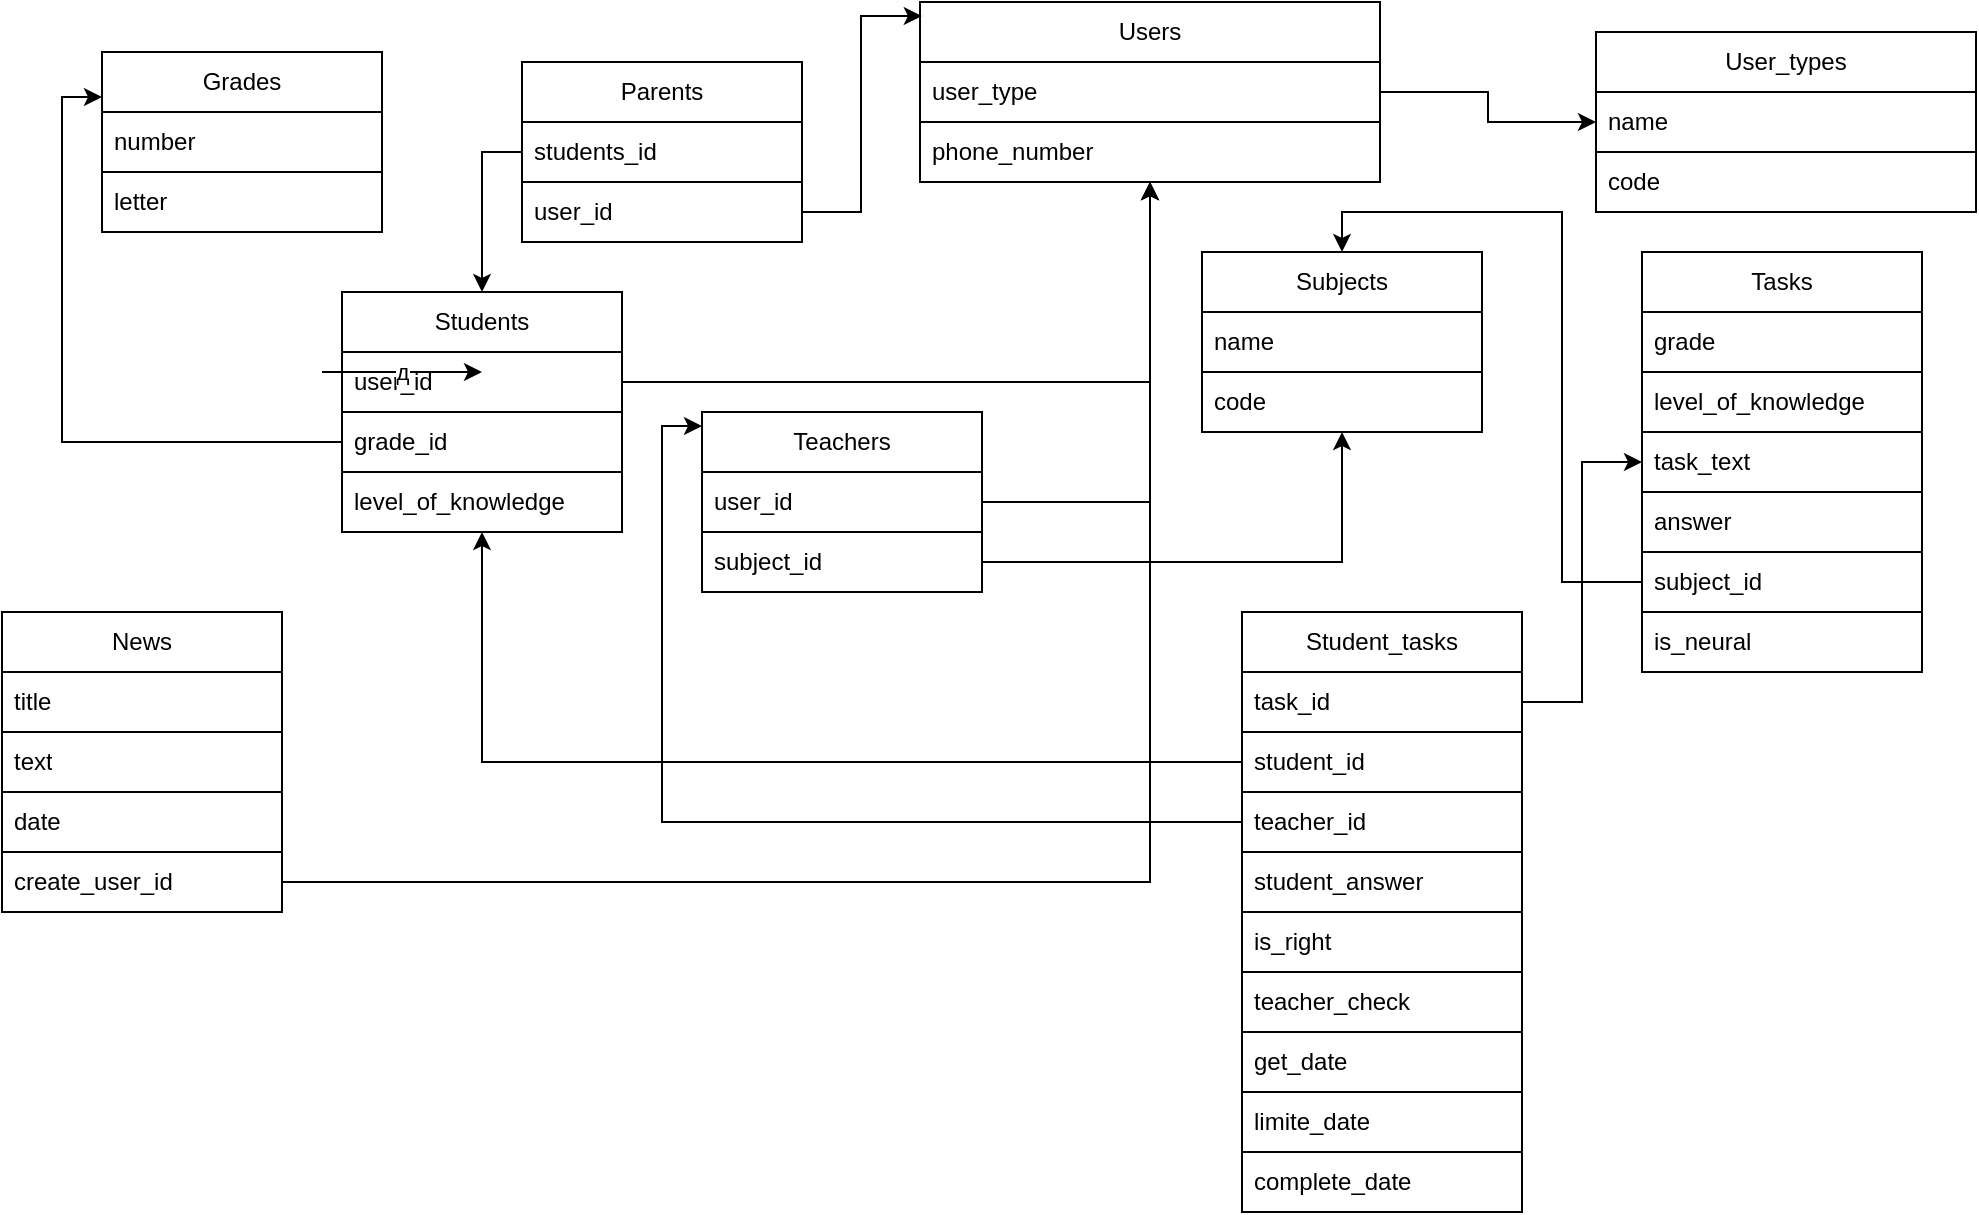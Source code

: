 <mxfile version="22.0.0" type="device">
  <diagram name="Страница — 1" id="TlTzNoyFXhzt8g94bJ8a">
    <mxGraphModel dx="1139" dy="568" grid="1" gridSize="10" guides="1" tooltips="1" connect="1" arrows="1" fold="1" page="1" pageScale="1" pageWidth="827" pageHeight="1169" math="0" shadow="0">
      <root>
        <mxCell id="0" />
        <mxCell id="1" parent="0" />
        <mxCell id="6qMcxpl18eVCSLGqhHvp-5" value="Users" style="swimlane;fontStyle=0;childLayout=stackLayout;horizontal=1;startSize=30;horizontalStack=0;resizeParent=1;resizeParentMax=0;resizeLast=0;collapsible=1;marginBottom=0;whiteSpace=wrap;html=1;strokeColor=default;" parent="1" vertex="1">
          <mxGeometry x="299" y="115" width="230" height="90" as="geometry" />
        </mxCell>
        <mxCell id="6qMcxpl18eVCSLGqhHvp-6" value="user_type" style="text;strokeColor=default;fillColor=none;align=left;verticalAlign=middle;spacingLeft=4;spacingRight=4;overflow=hidden;points=[[0,0.5],[1,0.5]];portConstraint=eastwest;rotatable=0;whiteSpace=wrap;html=1;" parent="6qMcxpl18eVCSLGqhHvp-5" vertex="1">
          <mxGeometry y="30" width="230" height="30" as="geometry" />
        </mxCell>
        <mxCell id="6qMcxpl18eVCSLGqhHvp-22" value="phone_number" style="text;strokeColor=default;fillColor=none;align=left;verticalAlign=middle;spacingLeft=4;spacingRight=4;overflow=hidden;points=[[0,0.5],[1,0.5]];portConstraint=eastwest;rotatable=0;whiteSpace=wrap;html=1;" parent="6qMcxpl18eVCSLGqhHvp-5" vertex="1">
          <mxGeometry y="60" width="230" height="30" as="geometry" />
        </mxCell>
        <mxCell id="6qMcxpl18eVCSLGqhHvp-16" value="User_types" style="swimlane;fontStyle=0;childLayout=stackLayout;horizontal=1;startSize=30;horizontalStack=0;resizeParent=1;resizeParentMax=0;resizeLast=0;collapsible=1;marginBottom=0;whiteSpace=wrap;html=1;strokeColor=default;" parent="1" vertex="1">
          <mxGeometry x="637" y="130" width="190" height="90" as="geometry" />
        </mxCell>
        <mxCell id="6qMcxpl18eVCSLGqhHvp-17" value="name" style="text;strokeColor=default;fillColor=none;align=left;verticalAlign=middle;spacingLeft=4;spacingRight=4;overflow=hidden;points=[[0,0.5],[1,0.5]];portConstraint=eastwest;rotatable=0;whiteSpace=wrap;html=1;" parent="6qMcxpl18eVCSLGqhHvp-16" vertex="1">
          <mxGeometry y="30" width="190" height="30" as="geometry" />
        </mxCell>
        <mxCell id="6qMcxpl18eVCSLGqhHvp-18" value="code" style="text;strokeColor=default;fillColor=none;align=left;verticalAlign=middle;spacingLeft=4;spacingRight=4;overflow=hidden;points=[[0,0.5],[1,0.5]];portConstraint=eastwest;rotatable=0;whiteSpace=wrap;html=1;" parent="6qMcxpl18eVCSLGqhHvp-16" vertex="1">
          <mxGeometry y="60" width="190" height="30" as="geometry" />
        </mxCell>
        <mxCell id="6qMcxpl18eVCSLGqhHvp-21" style="edgeStyle=orthogonalEdgeStyle;rounded=0;orthogonalLoop=1;jettySize=auto;html=1;strokeColor=default;" parent="1" source="6qMcxpl18eVCSLGqhHvp-6" target="6qMcxpl18eVCSLGqhHvp-16" edge="1">
          <mxGeometry relative="1" as="geometry" />
        </mxCell>
        <mxCell id="6qMcxpl18eVCSLGqhHvp-23" value="Students" style="swimlane;fontStyle=0;childLayout=stackLayout;horizontal=1;startSize=30;horizontalStack=0;resizeParent=1;resizeParentMax=0;resizeLast=0;collapsible=1;marginBottom=0;whiteSpace=wrap;html=1;" parent="1" vertex="1">
          <mxGeometry x="10" y="260" width="140" height="120" as="geometry" />
        </mxCell>
        <mxCell id="6qMcxpl18eVCSLGqhHvp-27" value="user_id" style="text;strokeColor=default;fillColor=none;align=left;verticalAlign=middle;spacingLeft=4;spacingRight=4;overflow=hidden;points=[[0,0.5],[1,0.5]];portConstraint=eastwest;rotatable=0;whiteSpace=wrap;html=1;" parent="6qMcxpl18eVCSLGqhHvp-23" vertex="1">
          <mxGeometry y="30" width="140" height="30" as="geometry" />
        </mxCell>
        <mxCell id="6qMcxpl18eVCSLGqhHvp-41" value="grade_id" style="text;strokeColor=default;fillColor=none;align=left;verticalAlign=middle;spacingLeft=4;spacingRight=4;overflow=hidden;points=[[0,0.5],[1,0.5]];portConstraint=eastwest;rotatable=0;whiteSpace=wrap;html=1;" parent="6qMcxpl18eVCSLGqhHvp-23" vertex="1">
          <mxGeometry y="60" width="140" height="30" as="geometry" />
        </mxCell>
        <mxCell id="6qMcxpl18eVCSLGqhHvp-26" value="level_of_knowledge" style="text;strokeColor=none;fillColor=none;align=left;verticalAlign=middle;spacingLeft=4;spacingRight=4;overflow=hidden;points=[[0,0.5],[1,0.5]];portConstraint=eastwest;rotatable=0;whiteSpace=wrap;html=1;" parent="6qMcxpl18eVCSLGqhHvp-23" vertex="1">
          <mxGeometry y="90" width="140" height="30" as="geometry" />
        </mxCell>
        <mxCell id="6qMcxpl18eVCSLGqhHvp-28" style="edgeStyle=orthogonalEdgeStyle;rounded=0;orthogonalLoop=1;jettySize=auto;html=1;strokeColor=default;" parent="1" source="6qMcxpl18eVCSLGqhHvp-27" target="6qMcxpl18eVCSLGqhHvp-5" edge="1">
          <mxGeometry relative="1" as="geometry" />
        </mxCell>
        <mxCell id="6qMcxpl18eVCSLGqhHvp-29" value="Teachers" style="swimlane;fontStyle=0;childLayout=stackLayout;horizontal=1;startSize=30;horizontalStack=0;resizeParent=1;resizeParentMax=0;resizeLast=0;collapsible=1;marginBottom=0;whiteSpace=wrap;html=1;" parent="1" vertex="1">
          <mxGeometry x="190" y="320" width="140" height="90" as="geometry" />
        </mxCell>
        <mxCell id="6qMcxpl18eVCSLGqhHvp-31" value="user_id" style="text;strokeColor=none;fillColor=none;align=left;verticalAlign=middle;spacingLeft=4;spacingRight=4;overflow=hidden;points=[[0,0.5],[1,0.5]];portConstraint=eastwest;rotatable=0;whiteSpace=wrap;html=1;" parent="6qMcxpl18eVCSLGqhHvp-29" vertex="1">
          <mxGeometry y="30" width="140" height="30" as="geometry" />
        </mxCell>
        <mxCell id="6qMcxpl18eVCSLGqhHvp-32" value="subject_id" style="text;strokeColor=default;fillColor=none;align=left;verticalAlign=middle;spacingLeft=4;spacingRight=4;overflow=hidden;points=[[0,0.5],[1,0.5]];portConstraint=eastwest;rotatable=0;whiteSpace=wrap;html=1;" parent="6qMcxpl18eVCSLGqhHvp-29" vertex="1">
          <mxGeometry y="60" width="140" height="30" as="geometry" />
        </mxCell>
        <mxCell id="6qMcxpl18eVCSLGqhHvp-33" style="edgeStyle=orthogonalEdgeStyle;rounded=0;orthogonalLoop=1;jettySize=auto;html=1;" parent="1" source="6qMcxpl18eVCSLGqhHvp-31" target="6qMcxpl18eVCSLGqhHvp-5" edge="1">
          <mxGeometry relative="1" as="geometry" />
        </mxCell>
        <mxCell id="6qMcxpl18eVCSLGqhHvp-35" value="Grades" style="swimlane;fontStyle=0;childLayout=stackLayout;horizontal=1;startSize=30;horizontalStack=0;resizeParent=1;resizeParentMax=0;resizeLast=0;collapsible=1;marginBottom=0;whiteSpace=wrap;html=1;" parent="1" vertex="1">
          <mxGeometry x="-110" y="140" width="140" height="90" as="geometry" />
        </mxCell>
        <mxCell id="6qMcxpl18eVCSLGqhHvp-36" value="number" style="text;strokeColor=none;fillColor=none;align=left;verticalAlign=middle;spacingLeft=4;spacingRight=4;overflow=hidden;points=[[0,0.5],[1,0.5]];portConstraint=eastwest;rotatable=0;whiteSpace=wrap;html=1;" parent="6qMcxpl18eVCSLGqhHvp-35" vertex="1">
          <mxGeometry y="30" width="140" height="30" as="geometry" />
        </mxCell>
        <mxCell id="6qMcxpl18eVCSLGqhHvp-38" value="letter" style="text;strokeColor=default;fillColor=none;align=left;verticalAlign=middle;spacingLeft=4;spacingRight=4;overflow=hidden;points=[[0,0.5],[1,0.5]];portConstraint=eastwest;rotatable=0;whiteSpace=wrap;html=1;" parent="6qMcxpl18eVCSLGqhHvp-35" vertex="1">
          <mxGeometry y="60" width="140" height="30" as="geometry" />
        </mxCell>
        <mxCell id="6qMcxpl18eVCSLGqhHvp-42" style="edgeStyle=orthogonalEdgeStyle;rounded=0;orthogonalLoop=1;jettySize=auto;html=1;entryX=0;entryY=0.25;entryDx=0;entryDy=0;" parent="1" source="6qMcxpl18eVCSLGqhHvp-41" target="6qMcxpl18eVCSLGqhHvp-35" edge="1">
          <mxGeometry relative="1" as="geometry" />
        </mxCell>
        <mxCell id="6qMcxpl18eVCSLGqhHvp-43" value="Tasks" style="swimlane;fontStyle=0;childLayout=stackLayout;horizontal=1;startSize=30;horizontalStack=0;resizeParent=1;resizeParentMax=0;resizeLast=0;collapsible=1;marginBottom=0;whiteSpace=wrap;html=1;" parent="1" vertex="1">
          <mxGeometry x="660" y="240" width="140" height="210" as="geometry" />
        </mxCell>
        <mxCell id="6qMcxpl18eVCSLGqhHvp-46" value="grade" style="text;strokeColor=none;fillColor=none;align=left;verticalAlign=middle;spacingLeft=4;spacingRight=4;overflow=hidden;points=[[0,0.5],[1,0.5]];portConstraint=eastwest;rotatable=0;whiteSpace=wrap;html=1;" parent="6qMcxpl18eVCSLGqhHvp-43" vertex="1">
          <mxGeometry y="30" width="140" height="30" as="geometry" />
        </mxCell>
        <mxCell id="pGRS_5brknBx6gsPws7l-1" value="level_of_knowledge" style="text;strokeColor=default;fillColor=none;align=left;verticalAlign=middle;spacingLeft=4;spacingRight=4;overflow=hidden;points=[[0,0.5],[1,0.5]];portConstraint=eastwest;rotatable=0;whiteSpace=wrap;html=1;" parent="6qMcxpl18eVCSLGqhHvp-43" vertex="1">
          <mxGeometry y="60" width="140" height="30" as="geometry" />
        </mxCell>
        <mxCell id="pGRS_5brknBx6gsPws7l-3" value="task_text" style="text;strokeColor=default;fillColor=none;align=left;verticalAlign=middle;spacingLeft=4;spacingRight=4;overflow=hidden;points=[[0,0.5],[1,0.5]];portConstraint=eastwest;rotatable=0;whiteSpace=wrap;html=1;" parent="6qMcxpl18eVCSLGqhHvp-43" vertex="1">
          <mxGeometry y="90" width="140" height="30" as="geometry" />
        </mxCell>
        <mxCell id="pGRS_5brknBx6gsPws7l-4" value="answer" style="text;strokeColor=default;fillColor=none;align=left;verticalAlign=middle;spacingLeft=4;spacingRight=4;overflow=hidden;points=[[0,0.5],[1,0.5]];portConstraint=eastwest;rotatable=0;whiteSpace=wrap;html=1;" parent="6qMcxpl18eVCSLGqhHvp-43" vertex="1">
          <mxGeometry y="120" width="140" height="30" as="geometry" />
        </mxCell>
        <mxCell id="pGRS_5brknBx6gsPws7l-5" value="subject_id" style="text;strokeColor=default;fillColor=none;align=left;verticalAlign=middle;spacingLeft=4;spacingRight=4;overflow=hidden;points=[[0,0.5],[1,0.5]];portConstraint=eastwest;rotatable=0;whiteSpace=wrap;html=1;" parent="6qMcxpl18eVCSLGqhHvp-43" vertex="1">
          <mxGeometry y="150" width="140" height="30" as="geometry" />
        </mxCell>
        <mxCell id="pGRS_5brknBx6gsPws7l-25" value="is_neural" style="text;strokeColor=default;fillColor=none;align=left;verticalAlign=middle;spacingLeft=4;spacingRight=4;overflow=hidden;points=[[0,0.5],[1,0.5]];portConstraint=eastwest;rotatable=0;whiteSpace=wrap;html=1;" parent="6qMcxpl18eVCSLGqhHvp-43" vertex="1">
          <mxGeometry y="180" width="140" height="30" as="geometry" />
        </mxCell>
        <mxCell id="pGRS_5brknBx6gsPws7l-6" value="Subjects" style="swimlane;fontStyle=0;childLayout=stackLayout;horizontal=1;startSize=30;horizontalStack=0;resizeParent=1;resizeParentMax=0;resizeLast=0;collapsible=1;marginBottom=0;whiteSpace=wrap;html=1;" parent="1" vertex="1">
          <mxGeometry x="440" y="240" width="140" height="90" as="geometry" />
        </mxCell>
        <mxCell id="pGRS_5brknBx6gsPws7l-7" value="name" style="text;strokeColor=none;fillColor=none;align=left;verticalAlign=middle;spacingLeft=4;spacingRight=4;overflow=hidden;points=[[0,0.5],[1,0.5]];portConstraint=eastwest;rotatable=0;whiteSpace=wrap;html=1;" parent="pGRS_5brknBx6gsPws7l-6" vertex="1">
          <mxGeometry y="30" width="140" height="30" as="geometry" />
        </mxCell>
        <mxCell id="pGRS_5brknBx6gsPws7l-8" value="code" style="text;strokeColor=default;fillColor=none;align=left;verticalAlign=middle;spacingLeft=4;spacingRight=4;overflow=hidden;points=[[0,0.5],[1,0.5]];portConstraint=eastwest;rotatable=0;whiteSpace=wrap;html=1;" parent="pGRS_5brknBx6gsPws7l-6" vertex="1">
          <mxGeometry y="60" width="140" height="30" as="geometry" />
        </mxCell>
        <mxCell id="pGRS_5brknBx6gsPws7l-10" style="edgeStyle=orthogonalEdgeStyle;rounded=0;orthogonalLoop=1;jettySize=auto;html=1;" parent="1" source="6qMcxpl18eVCSLGqhHvp-32" target="pGRS_5brknBx6gsPws7l-6" edge="1">
          <mxGeometry relative="1" as="geometry" />
        </mxCell>
        <mxCell id="pGRS_5brknBx6gsPws7l-11" style="edgeStyle=orthogonalEdgeStyle;rounded=0;orthogonalLoop=1;jettySize=auto;html=1;entryX=0.5;entryY=0;entryDx=0;entryDy=0;" parent="1" source="pGRS_5brknBx6gsPws7l-5" target="pGRS_5brknBx6gsPws7l-6" edge="1">
          <mxGeometry relative="1" as="geometry" />
        </mxCell>
        <mxCell id="pGRS_5brknBx6gsPws7l-12" value="Student_tasks" style="swimlane;fontStyle=0;childLayout=stackLayout;horizontal=1;startSize=30;horizontalStack=0;resizeParent=1;resizeParentMax=0;resizeLast=0;collapsible=1;marginBottom=0;whiteSpace=wrap;html=1;" parent="1" vertex="1">
          <mxGeometry x="460" y="420" width="140" height="300" as="geometry" />
        </mxCell>
        <mxCell id="pGRS_5brknBx6gsPws7l-13" value="task_id" style="text;strokeColor=default;fillColor=none;align=left;verticalAlign=middle;spacingLeft=4;spacingRight=4;overflow=hidden;points=[[0,0.5],[1,0.5]];portConstraint=eastwest;rotatable=0;whiteSpace=wrap;html=1;" parent="pGRS_5brknBx6gsPws7l-12" vertex="1">
          <mxGeometry y="30" width="140" height="30" as="geometry" />
        </mxCell>
        <mxCell id="pGRS_5brknBx6gsPws7l-14" value="student_id" style="text;strokeColor=default;fillColor=none;align=left;verticalAlign=middle;spacingLeft=4;spacingRight=4;overflow=hidden;points=[[0,0.5],[1,0.5]];portConstraint=eastwest;rotatable=0;whiteSpace=wrap;html=1;" parent="pGRS_5brknBx6gsPws7l-12" vertex="1">
          <mxGeometry y="60" width="140" height="30" as="geometry" />
        </mxCell>
        <mxCell id="pGRS_5brknBx6gsPws7l-15" value="teacher_id" style="text;strokeColor=none;fillColor=none;align=left;verticalAlign=middle;spacingLeft=4;spacingRight=4;overflow=hidden;points=[[0,0.5],[1,0.5]];portConstraint=eastwest;rotatable=0;whiteSpace=wrap;html=1;" parent="pGRS_5brknBx6gsPws7l-12" vertex="1">
          <mxGeometry y="90" width="140" height="30" as="geometry" />
        </mxCell>
        <mxCell id="pGRS_5brknBx6gsPws7l-21" value="student_answer" style="text;strokeColor=default;fillColor=none;align=left;verticalAlign=middle;spacingLeft=4;spacingRight=4;overflow=hidden;points=[[0,0.5],[1,0.5]];portConstraint=eastwest;rotatable=0;whiteSpace=wrap;html=1;" parent="pGRS_5brknBx6gsPws7l-12" vertex="1">
          <mxGeometry y="120" width="140" height="30" as="geometry" />
        </mxCell>
        <mxCell id="pGRS_5brknBx6gsPws7l-22" value="is_right" style="text;strokeColor=default;fillColor=none;align=left;verticalAlign=middle;spacingLeft=4;spacingRight=4;overflow=hidden;points=[[0,0.5],[1,0.5]];portConstraint=eastwest;rotatable=0;whiteSpace=wrap;html=1;" parent="pGRS_5brknBx6gsPws7l-12" vertex="1">
          <mxGeometry y="150" width="140" height="30" as="geometry" />
        </mxCell>
        <mxCell id="pGRS_5brknBx6gsPws7l-23" value="teacher_check" style="text;strokeColor=default;fillColor=none;align=left;verticalAlign=middle;spacingLeft=4;spacingRight=4;overflow=hidden;points=[[0,0.5],[1,0.5]];portConstraint=eastwest;rotatable=0;whiteSpace=wrap;html=1;" parent="pGRS_5brknBx6gsPws7l-12" vertex="1">
          <mxGeometry y="180" width="140" height="30" as="geometry" />
        </mxCell>
        <mxCell id="pGRS_5brknBx6gsPws7l-39" value="get_date" style="text;strokeColor=default;fillColor=none;align=left;verticalAlign=middle;spacingLeft=4;spacingRight=4;overflow=hidden;points=[[0,0.5],[1,0.5]];portConstraint=eastwest;rotatable=0;whiteSpace=wrap;html=1;" parent="pGRS_5brknBx6gsPws7l-12" vertex="1">
          <mxGeometry y="210" width="140" height="30" as="geometry" />
        </mxCell>
        <mxCell id="pGRS_5brknBx6gsPws7l-40" value="limite_date" style="text;strokeColor=default;fillColor=none;align=left;verticalAlign=middle;spacingLeft=4;spacingRight=4;overflow=hidden;points=[[0,0.5],[1,0.5]];portConstraint=eastwest;rotatable=0;whiteSpace=wrap;html=1;" parent="pGRS_5brknBx6gsPws7l-12" vertex="1">
          <mxGeometry y="240" width="140" height="30" as="geometry" />
        </mxCell>
        <mxCell id="pGRS_5brknBx6gsPws7l-41" value="complete_date" style="text;strokeColor=default;fillColor=none;align=left;verticalAlign=middle;spacingLeft=4;spacingRight=4;overflow=hidden;points=[[0,0.5],[1,0.5]];portConstraint=eastwest;rotatable=0;whiteSpace=wrap;html=1;" parent="pGRS_5brknBx6gsPws7l-12" vertex="1">
          <mxGeometry y="270" width="140" height="30" as="geometry" />
        </mxCell>
        <mxCell id="pGRS_5brknBx6gsPws7l-16" style="edgeStyle=orthogonalEdgeStyle;rounded=0;orthogonalLoop=1;jettySize=auto;html=1;" parent="1" source="pGRS_5brknBx6gsPws7l-13" target="6qMcxpl18eVCSLGqhHvp-43" edge="1">
          <mxGeometry relative="1" as="geometry" />
        </mxCell>
        <mxCell id="pGRS_5brknBx6gsPws7l-19" style="edgeStyle=orthogonalEdgeStyle;rounded=0;orthogonalLoop=1;jettySize=auto;html=1;" parent="1" source="pGRS_5brknBx6gsPws7l-14" target="6qMcxpl18eVCSLGqhHvp-23" edge="1">
          <mxGeometry relative="1" as="geometry" />
        </mxCell>
        <mxCell id="pGRS_5brknBx6gsPws7l-20" style="edgeStyle=orthogonalEdgeStyle;rounded=0;orthogonalLoop=1;jettySize=auto;html=1;entryX=0;entryY=0.078;entryDx=0;entryDy=0;entryPerimeter=0;" parent="1" source="pGRS_5brknBx6gsPws7l-15" target="6qMcxpl18eVCSLGqhHvp-29" edge="1">
          <mxGeometry relative="1" as="geometry" />
        </mxCell>
        <mxCell id="pGRS_5brknBx6gsPws7l-26" value="Parents" style="swimlane;fontStyle=0;childLayout=stackLayout;horizontal=1;startSize=30;horizontalStack=0;resizeParent=1;resizeParentMax=0;resizeLast=0;collapsible=1;marginBottom=0;whiteSpace=wrap;html=1;" parent="1" vertex="1">
          <mxGeometry x="100" y="145" width="140" height="90" as="geometry" />
        </mxCell>
        <mxCell id="pGRS_5brknBx6gsPws7l-27" value="students_id" style="text;strokeColor=default;fillColor=none;align=left;verticalAlign=middle;spacingLeft=4;spacingRight=4;overflow=hidden;points=[[0,0.5],[1,0.5]];portConstraint=eastwest;rotatable=0;whiteSpace=wrap;html=1;" parent="pGRS_5brknBx6gsPws7l-26" vertex="1">
          <mxGeometry y="30" width="140" height="30" as="geometry" />
        </mxCell>
        <mxCell id="pGRS_5brknBx6gsPws7l-33" value="user_id" style="text;strokeColor=default;fillColor=none;align=left;verticalAlign=middle;spacingLeft=4;spacingRight=4;overflow=hidden;points=[[0,0.5],[1,0.5]];portConstraint=eastwest;rotatable=0;whiteSpace=wrap;html=1;" parent="pGRS_5brknBx6gsPws7l-26" vertex="1">
          <mxGeometry y="60" width="140" height="30" as="geometry" />
        </mxCell>
        <mxCell id="pGRS_5brknBx6gsPws7l-30" style="edgeStyle=orthogonalEdgeStyle;rounded=0;orthogonalLoop=1;jettySize=auto;html=1;" parent="1" source="pGRS_5brknBx6gsPws7l-27" target="6qMcxpl18eVCSLGqhHvp-23" edge="1">
          <mxGeometry relative="1" as="geometry" />
        </mxCell>
        <mxCell id="pGRS_5brknBx6gsPws7l-34" style="edgeStyle=orthogonalEdgeStyle;rounded=0;orthogonalLoop=1;jettySize=auto;html=1;entryX=0.004;entryY=0.078;entryDx=0;entryDy=0;entryPerimeter=0;" parent="1" source="pGRS_5brknBx6gsPws7l-33" target="6qMcxpl18eVCSLGqhHvp-5" edge="1">
          <mxGeometry relative="1" as="geometry" />
        </mxCell>
        <mxCell id="pGRS_5brknBx6gsPws7l-35" value="News" style="swimlane;fontStyle=0;childLayout=stackLayout;horizontal=1;startSize=30;horizontalStack=0;resizeParent=1;resizeParentMax=0;resizeLast=0;collapsible=1;marginBottom=0;whiteSpace=wrap;html=1;" parent="1" vertex="1">
          <mxGeometry x="-160" y="420" width="140" height="150" as="geometry" />
        </mxCell>
        <mxCell id="pGRS_5brknBx6gsPws7l-36" value="title" style="text;strokeColor=default;fillColor=none;align=left;verticalAlign=middle;spacingLeft=4;spacingRight=4;overflow=hidden;points=[[0,0.5],[1,0.5]];portConstraint=eastwest;rotatable=0;whiteSpace=wrap;html=1;" parent="pGRS_5brknBx6gsPws7l-35" vertex="1">
          <mxGeometry y="30" width="140" height="30" as="geometry" />
        </mxCell>
        <mxCell id="pGRS_5brknBx6gsPws7l-37" value="text" style="text;strokeColor=default;fillColor=none;align=left;verticalAlign=middle;spacingLeft=4;spacingRight=4;overflow=hidden;points=[[0,0.5],[1,0.5]];portConstraint=eastwest;rotatable=0;whiteSpace=wrap;html=1;" parent="pGRS_5brknBx6gsPws7l-35" vertex="1">
          <mxGeometry y="60" width="140" height="30" as="geometry" />
        </mxCell>
        <mxCell id="pGRS_5brknBx6gsPws7l-38" value="date" style="text;strokeColor=none;fillColor=none;align=left;verticalAlign=middle;spacingLeft=4;spacingRight=4;overflow=hidden;points=[[0,0.5],[1,0.5]];portConstraint=eastwest;rotatable=0;whiteSpace=wrap;html=1;" parent="pGRS_5brknBx6gsPws7l-35" vertex="1">
          <mxGeometry y="90" width="140" height="30" as="geometry" />
        </mxCell>
        <mxCell id="pGRS_5brknBx6gsPws7l-42" value="create_user_id" style="text;strokeColor=default;fillColor=none;align=left;verticalAlign=middle;spacingLeft=4;spacingRight=4;overflow=hidden;points=[[0,0.5],[1,0.5]];portConstraint=eastwest;rotatable=0;whiteSpace=wrap;html=1;" parent="pGRS_5brknBx6gsPws7l-35" vertex="1">
          <mxGeometry y="120" width="140" height="30" as="geometry" />
        </mxCell>
        <mxCell id="pGRS_5brknBx6gsPws7l-43" style="edgeStyle=orthogonalEdgeStyle;rounded=0;orthogonalLoop=1;jettySize=auto;html=1;" parent="1" source="pGRS_5brknBx6gsPws7l-42" target="6qMcxpl18eVCSLGqhHvp-5" edge="1">
          <mxGeometry relative="1" as="geometry" />
        </mxCell>
        <mxCell id="peN7MC8_z_fC1J7vlv3O-1" value="д" style="edgeStyle=none;orthogonalLoop=1;jettySize=auto;html=1;rounded=0;" edge="1" parent="1">
          <mxGeometry width="80" relative="1" as="geometry">
            <mxPoint y="300" as="sourcePoint" />
            <mxPoint x="80" y="300" as="targetPoint" />
            <Array as="points" />
          </mxGeometry>
        </mxCell>
      </root>
    </mxGraphModel>
  </diagram>
</mxfile>
